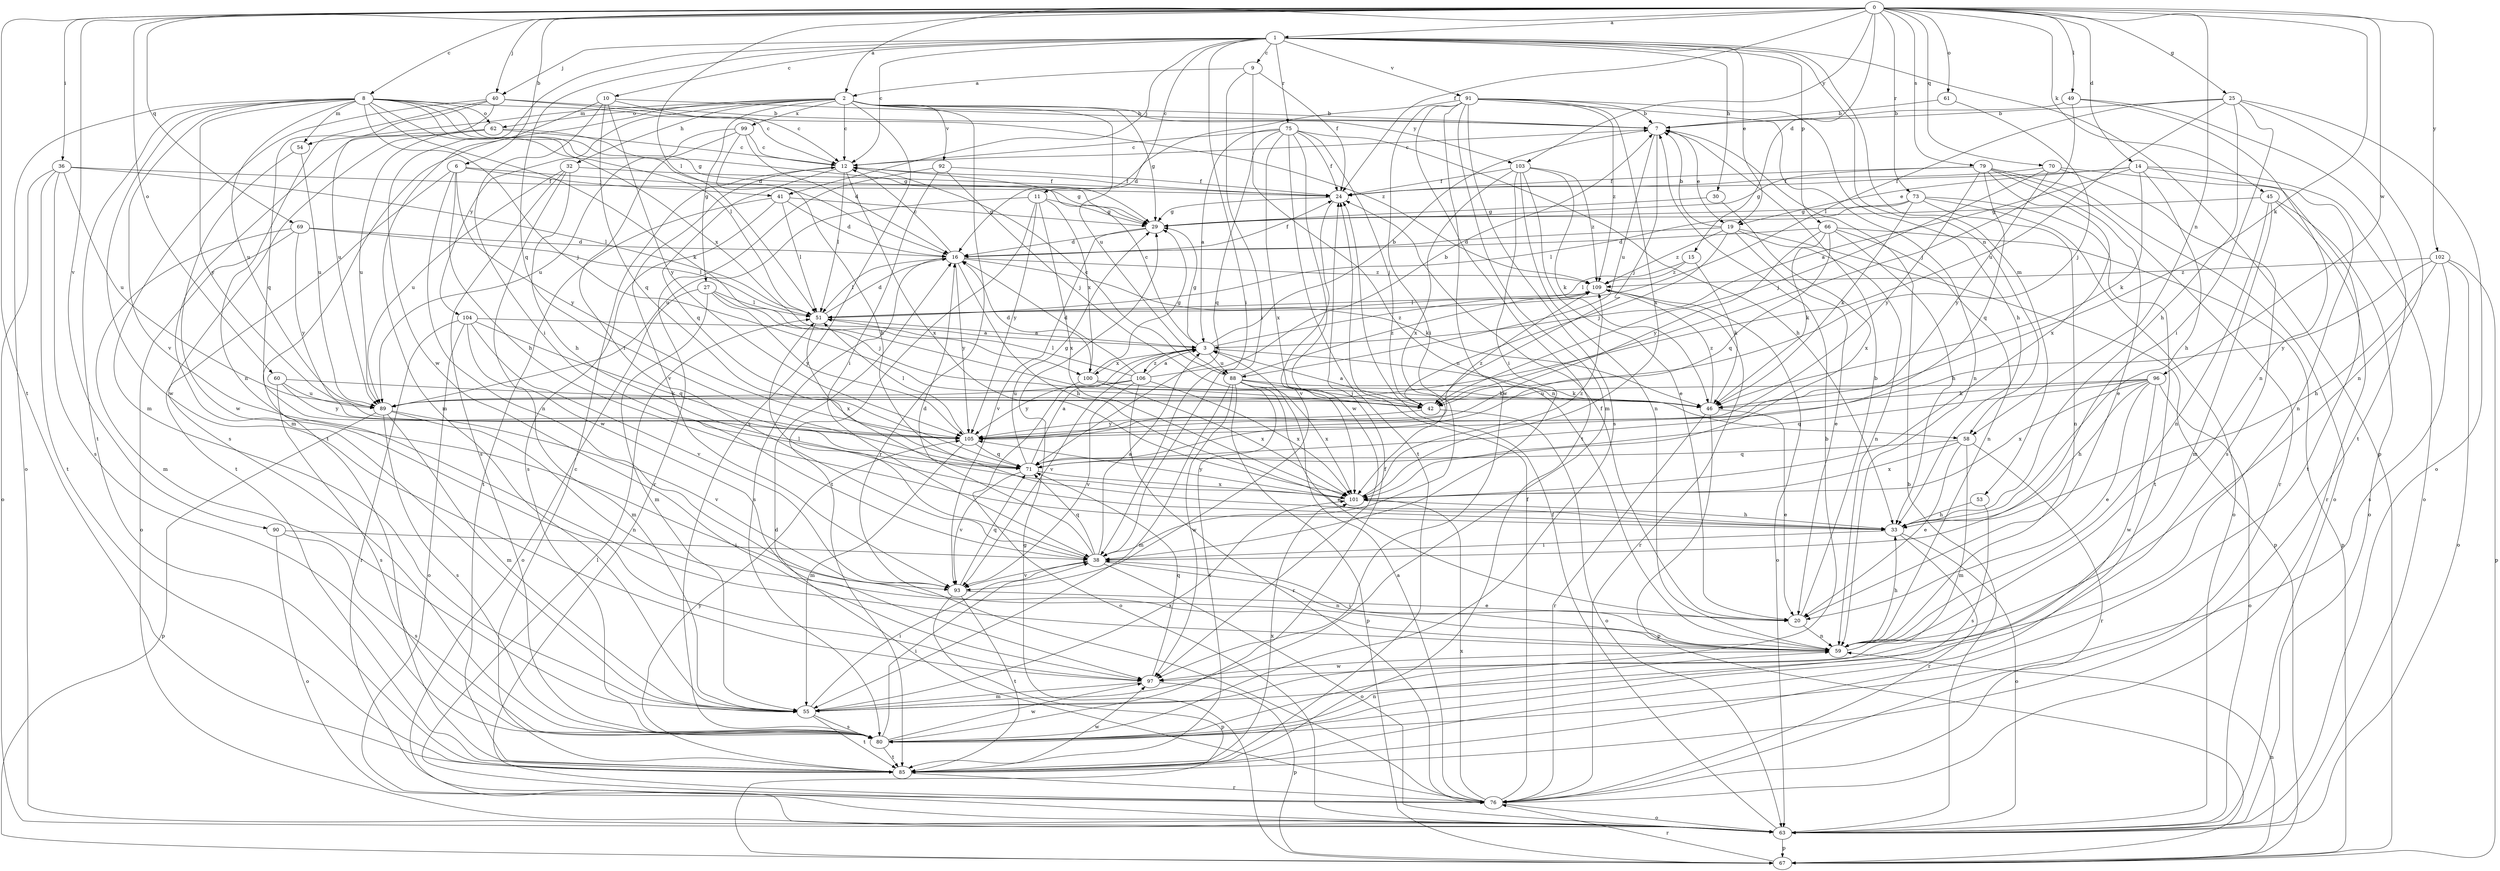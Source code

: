 strict digraph  {
0;
1;
2;
3;
6;
7;
8;
9;
10;
11;
12;
14;
15;
16;
19;
20;
24;
25;
27;
29;
30;
32;
33;
36;
38;
40;
41;
42;
45;
46;
49;
51;
53;
54;
55;
58;
59;
60;
61;
62;
63;
66;
67;
69;
70;
71;
73;
75;
76;
79;
80;
85;
88;
89;
90;
91;
92;
93;
96;
97;
99;
100;
101;
102;
103;
104;
105;
106;
109;
0 -> 1  [label=a];
0 -> 2  [label=a];
0 -> 6  [label=b];
0 -> 8  [label=c];
0 -> 14  [label=d];
0 -> 15  [label=d];
0 -> 24  [label=f];
0 -> 25  [label=g];
0 -> 36  [label=i];
0 -> 40  [label=j];
0 -> 45  [label=k];
0 -> 46  [label=k];
0 -> 49  [label=l];
0 -> 51  [label=l];
0 -> 58  [label=n];
0 -> 60  [label=o];
0 -> 61  [label=o];
0 -> 69  [label=q];
0 -> 70  [label=q];
0 -> 73  [label=r];
0 -> 79  [label=s];
0 -> 85  [label=t];
0 -> 90  [label=v];
0 -> 96  [label=w];
0 -> 102  [label=y];
0 -> 103  [label=y];
1 -> 9  [label=c];
1 -> 10  [label=c];
1 -> 11  [label=c];
1 -> 12  [label=c];
1 -> 19  [label=e];
1 -> 30  [label=h];
1 -> 38  [label=i];
1 -> 40  [label=j];
1 -> 41  [label=j];
1 -> 53  [label=m];
1 -> 58  [label=n];
1 -> 66  [label=p];
1 -> 67  [label=p];
1 -> 71  [label=q];
1 -> 75  [label=r];
1 -> 91  [label=v];
1 -> 97  [label=w];
2 -> 7  [label=b];
2 -> 12  [label=c];
2 -> 27  [label=g];
2 -> 29  [label=g];
2 -> 32  [label=h];
2 -> 54  [label=m];
2 -> 62  [label=o];
2 -> 76  [label=r];
2 -> 80  [label=s];
2 -> 85  [label=t];
2 -> 88  [label=u];
2 -> 92  [label=v];
2 -> 99  [label=x];
2 -> 103  [label=y];
2 -> 104  [label=y];
3 -> 7  [label=b];
3 -> 12  [label=c];
3 -> 29  [label=g];
3 -> 58  [label=n];
3 -> 88  [label=u];
3 -> 93  [label=v];
3 -> 100  [label=x];
3 -> 106  [label=z];
3 -> 109  [label=z];
6 -> 29  [label=g];
6 -> 33  [label=h];
6 -> 41  [label=j];
6 -> 59  [label=n];
6 -> 85  [label=t];
6 -> 105  [label=y];
7 -> 12  [label=c];
7 -> 19  [label=e];
7 -> 42  [label=j];
7 -> 88  [label=u];
8 -> 12  [label=c];
8 -> 16  [label=d];
8 -> 29  [label=g];
8 -> 42  [label=j];
8 -> 46  [label=k];
8 -> 51  [label=l];
8 -> 54  [label=m];
8 -> 62  [label=o];
8 -> 63  [label=o];
8 -> 85  [label=t];
8 -> 89  [label=u];
8 -> 93  [label=v];
8 -> 97  [label=w];
8 -> 100  [label=x];
8 -> 105  [label=y];
9 -> 2  [label=a];
9 -> 24  [label=f];
9 -> 38  [label=i];
9 -> 59  [label=n];
10 -> 7  [label=b];
10 -> 12  [label=c];
10 -> 38  [label=i];
10 -> 55  [label=m];
10 -> 71  [label=q];
10 -> 105  [label=y];
11 -> 29  [label=g];
11 -> 85  [label=t];
11 -> 89  [label=u];
11 -> 100  [label=x];
11 -> 101  [label=x];
11 -> 105  [label=y];
12 -> 24  [label=f];
12 -> 51  [label=l];
12 -> 71  [label=q];
12 -> 93  [label=v];
12 -> 101  [label=x];
14 -> 3  [label=a];
14 -> 19  [label=e];
14 -> 24  [label=f];
14 -> 33  [label=h];
14 -> 46  [label=k];
14 -> 59  [label=n];
14 -> 63  [label=o];
15 -> 46  [label=k];
15 -> 51  [label=l];
15 -> 109  [label=z];
16 -> 12  [label=c];
16 -> 24  [label=f];
16 -> 33  [label=h];
16 -> 46  [label=k];
16 -> 51  [label=l];
16 -> 80  [label=s];
16 -> 105  [label=y];
16 -> 109  [label=z];
19 -> 7  [label=b];
19 -> 16  [label=d];
19 -> 20  [label=e];
19 -> 42  [label=j];
19 -> 59  [label=n];
19 -> 67  [label=p];
19 -> 109  [label=z];
20 -> 7  [label=b];
20 -> 24  [label=f];
20 -> 59  [label=n];
24 -> 29  [label=g];
24 -> 93  [label=v];
25 -> 7  [label=b];
25 -> 33  [label=h];
25 -> 38  [label=i];
25 -> 51  [label=l];
25 -> 59  [label=n];
25 -> 63  [label=o];
25 -> 89  [label=u];
27 -> 42  [label=j];
27 -> 51  [label=l];
27 -> 55  [label=m];
27 -> 63  [label=o];
27 -> 105  [label=y];
29 -> 16  [label=d];
29 -> 93  [label=v];
30 -> 29  [label=g];
30 -> 101  [label=x];
32 -> 24  [label=f];
32 -> 33  [label=h];
32 -> 80  [label=s];
32 -> 89  [label=u];
32 -> 97  [label=w];
33 -> 38  [label=i];
33 -> 63  [label=o];
33 -> 76  [label=r];
36 -> 24  [label=f];
36 -> 51  [label=l];
36 -> 63  [label=o];
36 -> 80  [label=s];
36 -> 85  [label=t];
36 -> 89  [label=u];
38 -> 3  [label=a];
38 -> 16  [label=d];
38 -> 51  [label=l];
38 -> 59  [label=n];
38 -> 63  [label=o];
38 -> 71  [label=q];
38 -> 93  [label=v];
40 -> 7  [label=b];
40 -> 55  [label=m];
40 -> 59  [label=n];
40 -> 71  [label=q];
40 -> 89  [label=u];
40 -> 109  [label=z];
41 -> 16  [label=d];
41 -> 29  [label=g];
41 -> 51  [label=l];
41 -> 80  [label=s];
41 -> 85  [label=t];
42 -> 3  [label=a];
42 -> 63  [label=o];
42 -> 105  [label=y];
45 -> 29  [label=g];
45 -> 55  [label=m];
45 -> 59  [label=n];
45 -> 63  [label=o];
45 -> 76  [label=r];
46 -> 20  [label=e];
46 -> 67  [label=p];
46 -> 76  [label=r];
46 -> 109  [label=z];
49 -> 7  [label=b];
49 -> 42  [label=j];
49 -> 59  [label=n];
49 -> 85  [label=t];
51 -> 3  [label=a];
51 -> 16  [label=d];
51 -> 101  [label=x];
53 -> 33  [label=h];
53 -> 80  [label=s];
54 -> 89  [label=u];
54 -> 97  [label=w];
55 -> 38  [label=i];
55 -> 80  [label=s];
55 -> 85  [label=t];
55 -> 101  [label=x];
58 -> 20  [label=e];
58 -> 55  [label=m];
58 -> 71  [label=q];
58 -> 76  [label=r];
58 -> 101  [label=x];
59 -> 33  [label=h];
59 -> 38  [label=i];
59 -> 97  [label=w];
60 -> 46  [label=k];
60 -> 80  [label=s];
60 -> 89  [label=u];
60 -> 105  [label=y];
61 -> 7  [label=b];
61 -> 42  [label=j];
62 -> 12  [label=c];
62 -> 29  [label=g];
62 -> 55  [label=m];
62 -> 80  [label=s];
62 -> 89  [label=u];
63 -> 7  [label=b];
63 -> 24  [label=f];
63 -> 67  [label=p];
66 -> 16  [label=d];
66 -> 33  [label=h];
66 -> 46  [label=k];
66 -> 59  [label=n];
66 -> 67  [label=p];
66 -> 71  [label=q];
66 -> 105  [label=y];
67 -> 29  [label=g];
67 -> 59  [label=n];
67 -> 76  [label=r];
69 -> 16  [label=d];
69 -> 51  [label=l];
69 -> 55  [label=m];
69 -> 63  [label=o];
69 -> 105  [label=y];
70 -> 24  [label=f];
70 -> 42  [label=j];
70 -> 80  [label=s];
70 -> 85  [label=t];
70 -> 105  [label=y];
71 -> 3  [label=a];
71 -> 29  [label=g];
71 -> 93  [label=v];
71 -> 101  [label=x];
73 -> 29  [label=g];
73 -> 46  [label=k];
73 -> 51  [label=l];
73 -> 59  [label=n];
73 -> 63  [label=o];
73 -> 85  [label=t];
75 -> 3  [label=a];
75 -> 12  [label=c];
75 -> 24  [label=f];
75 -> 33  [label=h];
75 -> 42  [label=j];
75 -> 71  [label=q];
75 -> 85  [label=t];
75 -> 97  [label=w];
75 -> 101  [label=x];
76 -> 3  [label=a];
76 -> 16  [label=d];
76 -> 24  [label=f];
76 -> 51  [label=l];
76 -> 63  [label=o];
76 -> 101  [label=x];
79 -> 20  [label=e];
79 -> 24  [label=f];
79 -> 29  [label=g];
79 -> 63  [label=o];
79 -> 71  [label=q];
79 -> 76  [label=r];
79 -> 101  [label=x];
79 -> 105  [label=y];
80 -> 7  [label=b];
80 -> 24  [label=f];
80 -> 38  [label=i];
80 -> 59  [label=n];
80 -> 85  [label=t];
80 -> 97  [label=w];
85 -> 12  [label=c];
85 -> 76  [label=r];
85 -> 97  [label=w];
85 -> 101  [label=x];
85 -> 105  [label=y];
88 -> 12  [label=c];
88 -> 20  [label=e];
88 -> 42  [label=j];
88 -> 46  [label=k];
88 -> 55  [label=m];
88 -> 67  [label=p];
88 -> 85  [label=t];
88 -> 97  [label=w];
88 -> 101  [label=x];
88 -> 109  [label=z];
89 -> 55  [label=m];
89 -> 59  [label=n];
89 -> 67  [label=p];
89 -> 80  [label=s];
89 -> 93  [label=v];
90 -> 38  [label=i];
90 -> 63  [label=o];
90 -> 80  [label=s];
91 -> 7  [label=b];
91 -> 16  [label=d];
91 -> 33  [label=h];
91 -> 38  [label=i];
91 -> 55  [label=m];
91 -> 59  [label=n];
91 -> 80  [label=s];
91 -> 85  [label=t];
91 -> 97  [label=w];
91 -> 101  [label=x];
91 -> 109  [label=z];
92 -> 24  [label=f];
92 -> 38  [label=i];
92 -> 42  [label=j];
92 -> 76  [label=r];
93 -> 20  [label=e];
93 -> 67  [label=p];
93 -> 71  [label=q];
93 -> 85  [label=t];
96 -> 20  [label=e];
96 -> 33  [label=h];
96 -> 46  [label=k];
96 -> 63  [label=o];
96 -> 71  [label=q];
96 -> 89  [label=u];
96 -> 97  [label=w];
96 -> 101  [label=x];
97 -> 55  [label=m];
97 -> 67  [label=p];
97 -> 71  [label=q];
99 -> 12  [label=c];
99 -> 16  [label=d];
99 -> 33  [label=h];
99 -> 38  [label=i];
99 -> 89  [label=u];
100 -> 16  [label=d];
100 -> 29  [label=g];
100 -> 46  [label=k];
100 -> 63  [label=o];
100 -> 101  [label=x];
101 -> 33  [label=h];
101 -> 105  [label=y];
101 -> 109  [label=z];
102 -> 33  [label=h];
102 -> 63  [label=o];
102 -> 67  [label=p];
102 -> 80  [label=s];
102 -> 105  [label=y];
102 -> 109  [label=z];
103 -> 20  [label=e];
103 -> 24  [label=f];
103 -> 38  [label=i];
103 -> 46  [label=k];
103 -> 59  [label=n];
103 -> 101  [label=x];
103 -> 109  [label=z];
104 -> 3  [label=a];
104 -> 55  [label=m];
104 -> 63  [label=o];
104 -> 71  [label=q];
104 -> 76  [label=r];
104 -> 93  [label=v];
105 -> 51  [label=l];
105 -> 55  [label=m];
105 -> 71  [label=q];
105 -> 109  [label=z];
106 -> 3  [label=a];
106 -> 7  [label=b];
106 -> 16  [label=d];
106 -> 51  [label=l];
106 -> 76  [label=r];
106 -> 89  [label=u];
106 -> 93  [label=v];
106 -> 101  [label=x];
106 -> 105  [label=y];
109 -> 51  [label=l];
109 -> 63  [label=o];
109 -> 76  [label=r];
}
